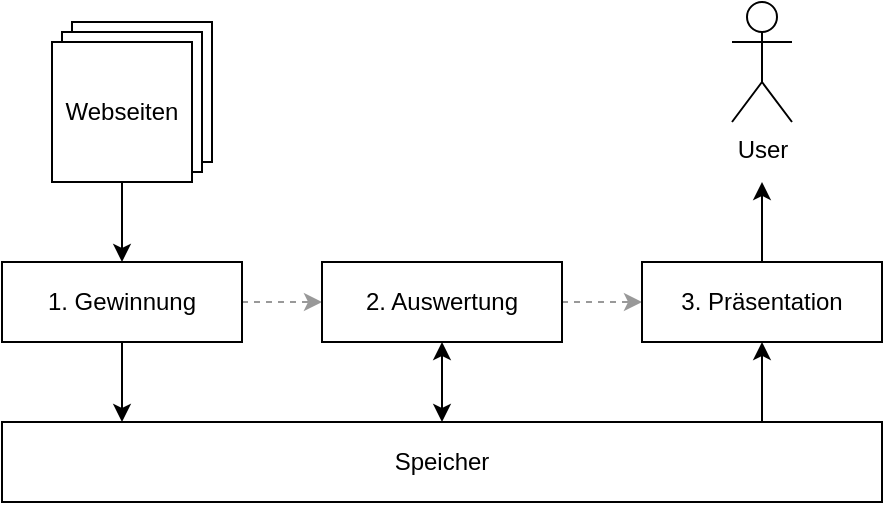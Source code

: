 <mxfile version="21.6.5" type="device">
  <diagram name="Seite-1" id="wcERsfvFU4QK39I_Jb6p">
    <mxGraphModel dx="735" dy="433" grid="1" gridSize="10" guides="1" tooltips="1" connect="1" arrows="1" fold="1" page="1" pageScale="1" pageWidth="1169" pageHeight="827" math="0" shadow="0">
      <root>
        <mxCell id="0" />
        <mxCell id="1" parent="0" />
        <mxCell id="q96BogFGDi_03SNaMqHn-1" value="" style="rounded=1;whiteSpace=wrap;html=1;arcSize=0;" vertex="1" parent="1">
          <mxGeometry x="195" y="320" width="70" height="70" as="geometry" />
        </mxCell>
        <mxCell id="q96BogFGDi_03SNaMqHn-2" value="" style="rounded=1;whiteSpace=wrap;html=1;arcSize=0;" vertex="1" parent="1">
          <mxGeometry x="190" y="325" width="70" height="70" as="geometry" />
        </mxCell>
        <mxCell id="q96BogFGDi_03SNaMqHn-23" style="rounded=0;orthogonalLoop=1;jettySize=auto;html=1;" edge="1" parent="1" target="q96BogFGDi_03SNaMqHn-18">
          <mxGeometry relative="1" as="geometry">
            <mxPoint x="220" y="400" as="sourcePoint" />
          </mxGeometry>
        </mxCell>
        <mxCell id="q96BogFGDi_03SNaMqHn-3" value="Webseiten" style="rounded=1;whiteSpace=wrap;html=1;arcSize=0;" vertex="1" parent="1">
          <mxGeometry x="185" y="330" width="70" height="70" as="geometry" />
        </mxCell>
        <mxCell id="q96BogFGDi_03SNaMqHn-31" style="rounded=0;orthogonalLoop=1;jettySize=auto;html=1;" edge="1" parent="1" source="q96BogFGDi_03SNaMqHn-18">
          <mxGeometry relative="1" as="geometry">
            <mxPoint x="220" y="520" as="targetPoint" />
          </mxGeometry>
        </mxCell>
        <mxCell id="q96BogFGDi_03SNaMqHn-34" style="edgeStyle=orthogonalEdgeStyle;rounded=0;orthogonalLoop=1;jettySize=auto;html=1;dashed=1;strokeColor=#999999;" edge="1" parent="1" source="q96BogFGDi_03SNaMqHn-18" target="q96BogFGDi_03SNaMqHn-19">
          <mxGeometry relative="1" as="geometry" />
        </mxCell>
        <mxCell id="q96BogFGDi_03SNaMqHn-18" value="1. Gewinnung" style="rounded=0;whiteSpace=wrap;html=1;" vertex="1" parent="1">
          <mxGeometry x="160" y="440" width="120" height="40" as="geometry" />
        </mxCell>
        <mxCell id="q96BogFGDi_03SNaMqHn-32" style="rounded=0;orthogonalLoop=1;jettySize=auto;html=1;startArrow=classic;startFill=1;" edge="1" parent="1" source="q96BogFGDi_03SNaMqHn-19">
          <mxGeometry relative="1" as="geometry">
            <mxPoint x="380" y="520" as="targetPoint" />
          </mxGeometry>
        </mxCell>
        <mxCell id="q96BogFGDi_03SNaMqHn-35" style="edgeStyle=orthogonalEdgeStyle;rounded=0;orthogonalLoop=1;jettySize=auto;html=1;strokeColor=#999999;dashed=1;" edge="1" parent="1" source="q96BogFGDi_03SNaMqHn-19" target="q96BogFGDi_03SNaMqHn-26">
          <mxGeometry relative="1" as="geometry" />
        </mxCell>
        <mxCell id="q96BogFGDi_03SNaMqHn-19" value="2. Auswertung" style="rounded=0;whiteSpace=wrap;html=1;" vertex="1" parent="1">
          <mxGeometry x="320" y="440" width="120" height="40" as="geometry" />
        </mxCell>
        <mxCell id="q96BogFGDi_03SNaMqHn-29" style="rounded=0;orthogonalLoop=1;jettySize=auto;html=1;exitX=0.5;exitY=0;exitDx=0;exitDy=0;" edge="1" parent="1" source="q96BogFGDi_03SNaMqHn-26">
          <mxGeometry relative="1" as="geometry">
            <mxPoint x="540" y="400" as="targetPoint" />
          </mxGeometry>
        </mxCell>
        <mxCell id="q96BogFGDi_03SNaMqHn-33" style="rounded=0;orthogonalLoop=1;jettySize=auto;html=1;" edge="1" parent="1" target="q96BogFGDi_03SNaMqHn-26">
          <mxGeometry relative="1" as="geometry">
            <mxPoint x="540" y="520" as="sourcePoint" />
          </mxGeometry>
        </mxCell>
        <mxCell id="q96BogFGDi_03SNaMqHn-26" value="3. Präsentation" style="rounded=0;whiteSpace=wrap;html=1;" vertex="1" parent="1">
          <mxGeometry x="480" y="440" width="120" height="40" as="geometry" />
        </mxCell>
        <mxCell id="q96BogFGDi_03SNaMqHn-28" value="User" style="shape=umlActor;verticalLabelPosition=bottom;verticalAlign=top;html=1;outlineConnect=0;" vertex="1" parent="1">
          <mxGeometry x="525" y="310" width="30" height="60" as="geometry" />
        </mxCell>
        <mxCell id="q96BogFGDi_03SNaMqHn-30" value="Speicher" style="rounded=0;whiteSpace=wrap;html=1;" vertex="1" parent="1">
          <mxGeometry x="160" y="520" width="440" height="40" as="geometry" />
        </mxCell>
      </root>
    </mxGraphModel>
  </diagram>
</mxfile>
